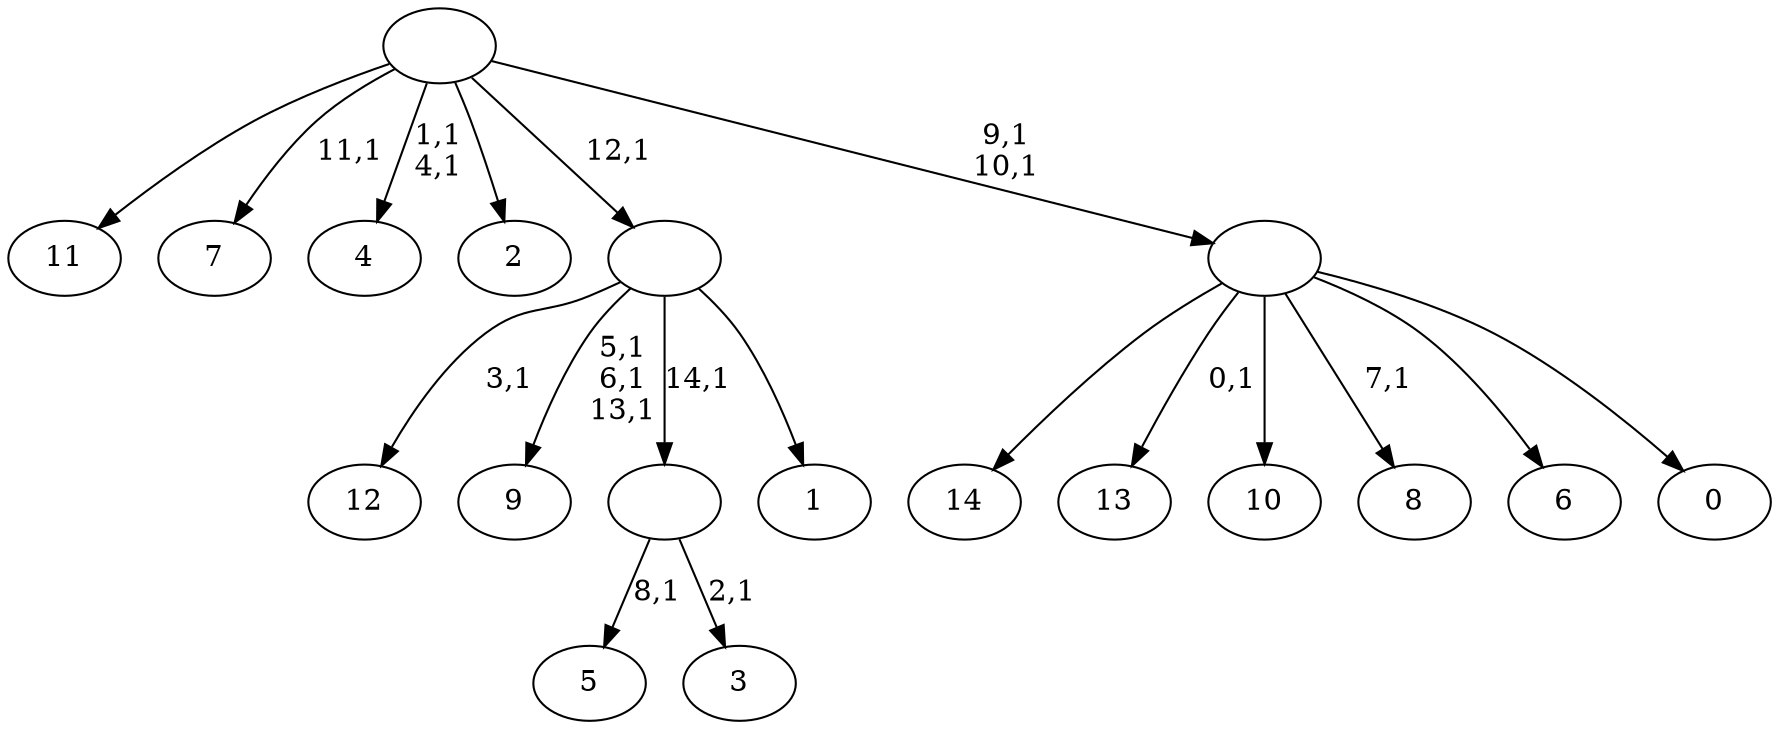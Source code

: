 digraph T {
	30 [label="14"]
	29 [label="13"]
	27 [label="12"]
	25 [label="11"]
	24 [label="10"]
	23 [label="9"]
	19 [label="8"]
	17 [label="7"]
	15 [label="6"]
	14 [label="5"]
	12 [label="4"]
	9 [label="3"]
	7 [label=""]
	6 [label="2"]
	5 [label="1"]
	4 [label=""]
	3 [label="0"]
	2 [label=""]
	0 [label=""]
	7 -> 9 [label="2,1"]
	7 -> 14 [label="8,1"]
	4 -> 23 [label="5,1\n6,1\n13,1"]
	4 -> 27 [label="3,1"]
	4 -> 7 [label="14,1"]
	4 -> 5 [label=""]
	2 -> 19 [label="7,1"]
	2 -> 29 [label="0,1"]
	2 -> 30 [label=""]
	2 -> 24 [label=""]
	2 -> 15 [label=""]
	2 -> 3 [label=""]
	0 -> 2 [label="9,1\n10,1"]
	0 -> 12 [label="1,1\n4,1"]
	0 -> 17 [label="11,1"]
	0 -> 25 [label=""]
	0 -> 6 [label=""]
	0 -> 4 [label="12,1"]
}
